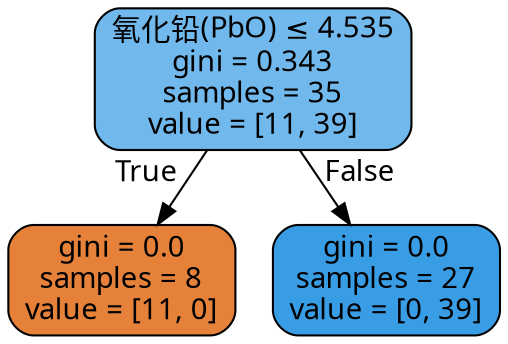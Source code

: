 digraph Tree {
node [shape=box, style="filled, rounded", color="black", fontname="DengXian"] ;
edge [fontname="DengXian"] ;
0 [label=<氧化铅(PbO) &le; 4.535<br/>gini = 0.343<br/>samples = 35<br/>value = [11, 39]>, fillcolor="#71b9ec"] ;
1 [label=<gini = 0.0<br/>samples = 8<br/>value = [11, 0]>, fillcolor="#e58139"] ;
0 -> 1 [labeldistance=2.5, labelangle=45, headlabel="True"] ;
2 [label=<gini = 0.0<br/>samples = 27<br/>value = [0, 39]>, fillcolor="#399de5"] ;
0 -> 2 [labeldistance=2.5, labelangle=-45, headlabel="False"] ;
}